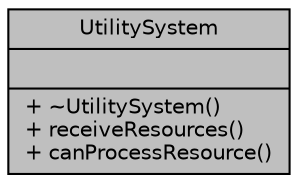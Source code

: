 digraph "UtilitySystem"
{
 // LATEX_PDF_SIZE
  edge [fontname="Helvetica",fontsize="10",labelfontname="Helvetica",labelfontsize="10"];
  node [fontname="Helvetica",fontsize="10",shape=record];
  Node1 [label="{UtilitySystem\n||+ ~UtilitySystem()\l+ receiveResources()\l+ canProcessResource()\l}",height=0.2,width=0.4,color="black", fillcolor="grey75", style="filled", fontcolor="black",tooltip="Base interface class for handling and processing resources."];
}
